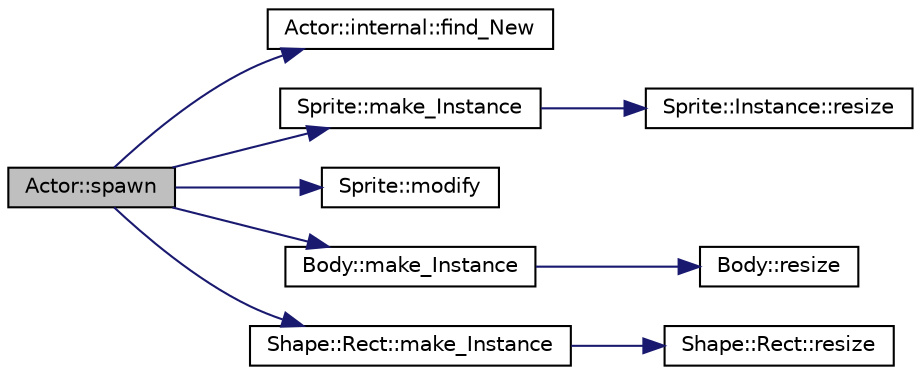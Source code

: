 digraph "Actor::spawn"
{
  edge [fontname="Helvetica",fontsize="10",labelfontname="Helvetica",labelfontsize="10"];
  node [fontname="Helvetica",fontsize="10",shape=record];
  rankdir="LR";
  Node39 [label="Actor::spawn",height=0.2,width=0.4,color="black", fillcolor="grey75", style="filled", fontcolor="black"];
  Node39 -> Node40 [color="midnightblue",fontsize="10",style="solid",fontname="Helvetica"];
  Node40 [label="Actor::internal::find_New",height=0.2,width=0.4,color="black", fillcolor="white", style="filled",URL="$namespace_actor_1_1internal.html#ae7e5f0fbb1b3afc21c7ae2713e41db3a"];
  Node39 -> Node41 [color="midnightblue",fontsize="10",style="solid",fontname="Helvetica"];
  Node41 [label="Sprite::make_Instance",height=0.2,width=0.4,color="black", fillcolor="white", style="filled",URL="$namespace_sprite.html#aedfe2be2db35e490d1b2261445e8b626"];
  Node41 -> Node42 [color="midnightblue",fontsize="10",style="solid",fontname="Helvetica"];
  Node42 [label="Sprite::Instance::resize",height=0.2,width=0.4,color="black", fillcolor="white", style="filled",URL="$namespace_sprite_1_1_instance.html#a67cbda93595d925fc895a2af32de5fe9"];
  Node39 -> Node43 [color="midnightblue",fontsize="10",style="solid",fontname="Helvetica"];
  Node43 [label="Sprite::modify",height=0.2,width=0.4,color="black", fillcolor="white", style="filled",URL="$namespace_sprite.html#aa072b202c13fc1b75f6ff8d2f27f809f"];
  Node39 -> Node44 [color="midnightblue",fontsize="10",style="solid",fontname="Helvetica"];
  Node44 [label="Body::make_Instance",height=0.2,width=0.4,color="black", fillcolor="white", style="filled",URL="$namespace_body.html#aa1f1401ef15a1eed126c67a080b2506c"];
  Node44 -> Node45 [color="midnightblue",fontsize="10",style="solid",fontname="Helvetica"];
  Node45 [label="Body::resize",height=0.2,width=0.4,color="black", fillcolor="white", style="filled",URL="$namespace_body.html#ade37e2bc965edf7226ec2876383eb266"];
  Node39 -> Node46 [color="midnightblue",fontsize="10",style="solid",fontname="Helvetica"];
  Node46 [label="Shape::Rect::make_Instance",height=0.2,width=0.4,color="black", fillcolor="white", style="filled",URL="$namespace_shape_1_1_rect.html#aea84bb9ed2eff065d6e0e7f902ef8ff4"];
  Node46 -> Node47 [color="midnightblue",fontsize="10",style="solid",fontname="Helvetica"];
  Node47 [label="Shape::Rect::resize",height=0.2,width=0.4,color="black", fillcolor="white", style="filled",URL="$namespace_shape_1_1_rect.html#a884c1d22d2af0772a9ab2121819e2631"];
}
